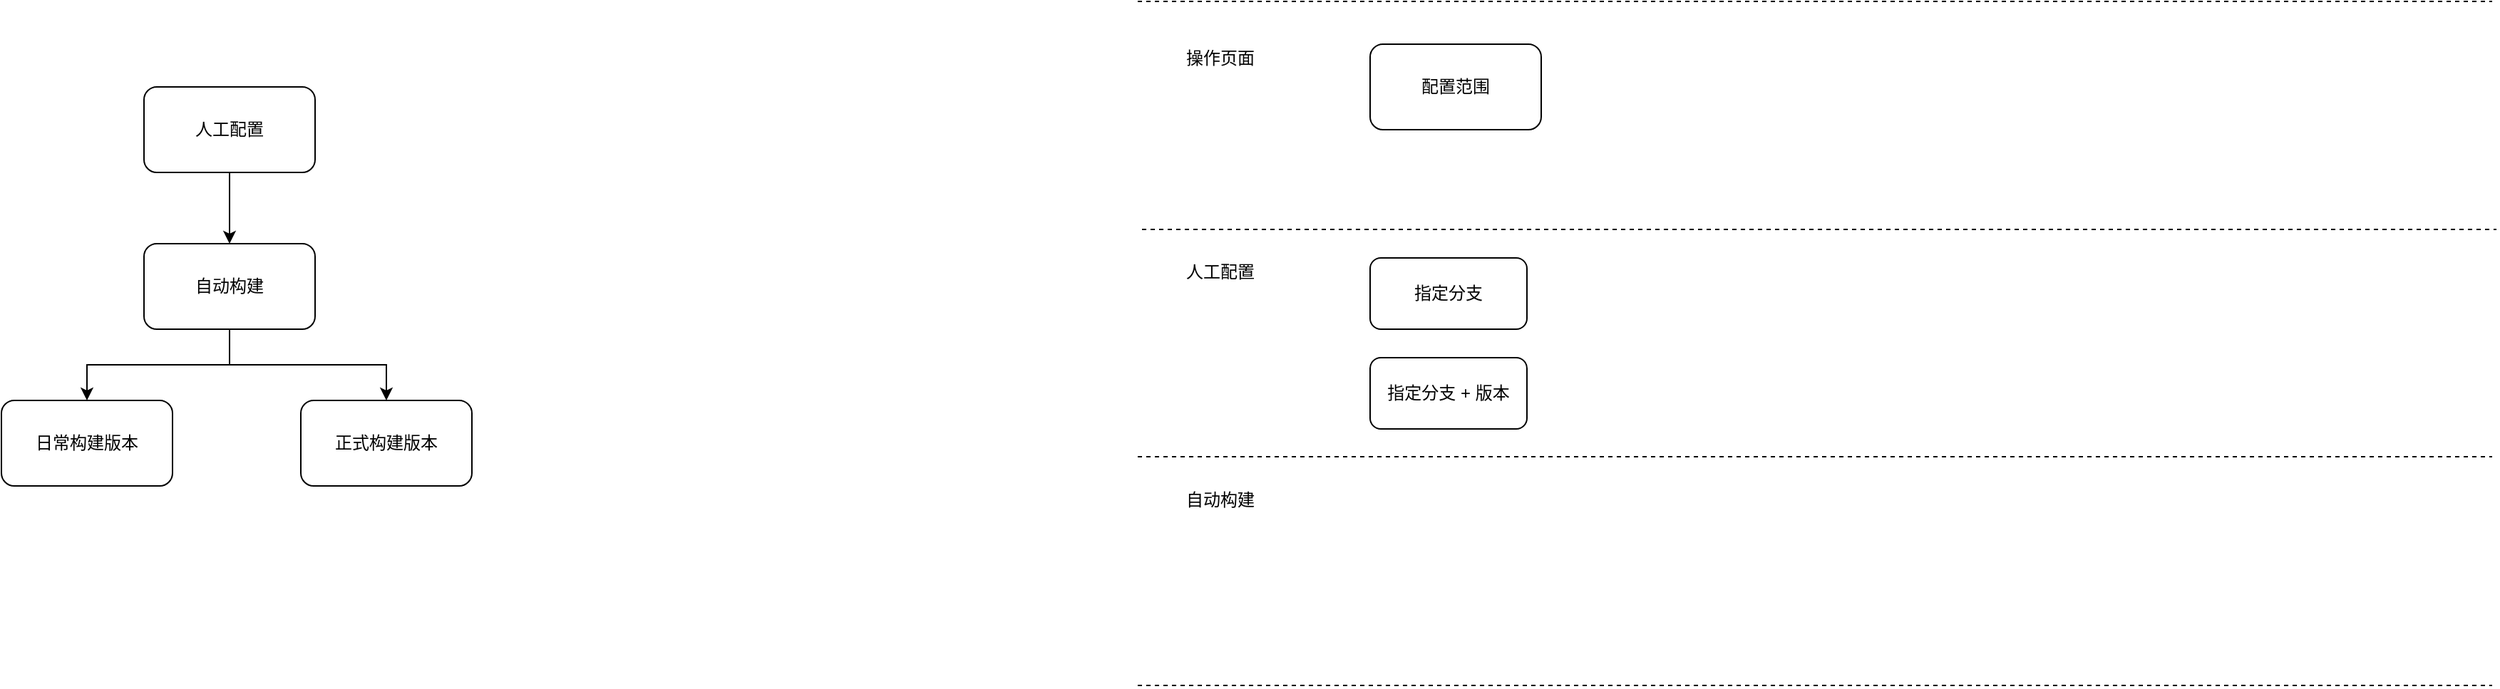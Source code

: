 <mxfile version="12.4.8" type="github">
  <diagram id="ApW3DDrOjDALBpVBkcUd" name="Page-1">
    <mxGraphModel dx="1149" dy="542" grid="1" gridSize="10" guides="1" tooltips="1" connect="1" arrows="1" fold="1" page="1" pageScale="1" pageWidth="827" pageHeight="1169" math="0" shadow="0">
      <root>
        <mxCell id="0"/>
        <mxCell id="1" parent="0"/>
        <mxCell id="ss-dwth7yBQRLIjQmPeW-2" value="" style="edgeStyle=orthogonalEdgeStyle;rounded=0;orthogonalLoop=1;jettySize=auto;html=1;" parent="1" source="1QEzGHq1Pu8JiyIyR0i3-1" target="1QEzGHq1Pu8JiyIyR0i3-2" edge="1">
          <mxGeometry relative="1" as="geometry"/>
        </mxCell>
        <mxCell id="1QEzGHq1Pu8JiyIyR0i3-1" value="人工配置" style="rounded=1;whiteSpace=wrap;html=1;" parent="1" vertex="1">
          <mxGeometry x="130" y="100" width="120" height="60" as="geometry"/>
        </mxCell>
        <mxCell id="ss-dwth7yBQRLIjQmPeW-4" value="" style="edgeStyle=orthogonalEdgeStyle;rounded=0;orthogonalLoop=1;jettySize=auto;html=1;entryX=0.5;entryY=0;entryDx=0;entryDy=0;" parent="1" source="1QEzGHq1Pu8JiyIyR0i3-2" target="ss-dwth7yBQRLIjQmPeW-1" edge="1">
          <mxGeometry relative="1" as="geometry">
            <mxPoint x="190" y="350" as="targetPoint"/>
          </mxGeometry>
        </mxCell>
        <mxCell id="ss-dwth7yBQRLIjQmPeW-6" value="" style="edgeStyle=orthogonalEdgeStyle;rounded=0;orthogonalLoop=1;jettySize=auto;html=1;entryX=0.5;entryY=0;entryDx=0;entryDy=0;" parent="1" source="1QEzGHq1Pu8JiyIyR0i3-2" target="1QEzGHq1Pu8JiyIyR0i3-3" edge="1">
          <mxGeometry relative="1" as="geometry">
            <mxPoint x="190" y="350" as="targetPoint"/>
          </mxGeometry>
        </mxCell>
        <mxCell id="1QEzGHq1Pu8JiyIyR0i3-2" value="自动构建" style="rounded=1;whiteSpace=wrap;html=1;" parent="1" vertex="1">
          <mxGeometry x="130" y="210" width="120" height="60" as="geometry"/>
        </mxCell>
        <mxCell id="1QEzGHq1Pu8JiyIyR0i3-3" value="日常构建版本" style="rounded=1;whiteSpace=wrap;html=1;" parent="1" vertex="1">
          <mxGeometry x="30" y="320" width="120" height="60" as="geometry"/>
        </mxCell>
        <mxCell id="ss-dwth7yBQRLIjQmPeW-1" value="正式构建版本" style="rounded=1;whiteSpace=wrap;html=1;" parent="1" vertex="1">
          <mxGeometry x="240" y="320" width="120" height="60" as="geometry"/>
        </mxCell>
        <mxCell id="nZFrfJ3mJIVUbRnAhzXt-1" value="" style="endArrow=none;dashed=1;html=1;" edge="1" parent="1">
          <mxGeometry width="50" height="50" relative="1" as="geometry">
            <mxPoint x="830" y="200" as="sourcePoint"/>
            <mxPoint x="1780" y="200" as="targetPoint"/>
          </mxGeometry>
        </mxCell>
        <mxCell id="nZFrfJ3mJIVUbRnAhzXt-2" value="人工配置" style="text;html=1;strokeColor=none;fillColor=none;align=center;verticalAlign=middle;whiteSpace=wrap;rounded=0;" vertex="1" parent="1">
          <mxGeometry x="860" y="220" width="50" height="20" as="geometry"/>
        </mxCell>
        <mxCell id="nZFrfJ3mJIVUbRnAhzXt-3" value="" style="endArrow=none;dashed=1;html=1;" edge="1" parent="1">
          <mxGeometry width="50" height="50" relative="1" as="geometry">
            <mxPoint x="827" y="520" as="sourcePoint"/>
            <mxPoint x="1777" y="520" as="targetPoint"/>
          </mxGeometry>
        </mxCell>
        <mxCell id="nZFrfJ3mJIVUbRnAhzXt-4" value="" style="endArrow=none;dashed=1;html=1;" edge="1" parent="1">
          <mxGeometry width="50" height="50" relative="1" as="geometry">
            <mxPoint x="827" y="359.5" as="sourcePoint"/>
            <mxPoint x="1777" y="359.5" as="targetPoint"/>
          </mxGeometry>
        </mxCell>
        <mxCell id="nZFrfJ3mJIVUbRnAhzXt-5" value="自动构建" style="text;html=1;strokeColor=none;fillColor=none;align=center;verticalAlign=middle;whiteSpace=wrap;rounded=0;" vertex="1" parent="1">
          <mxGeometry x="860" y="380" width="50" height="20" as="geometry"/>
        </mxCell>
        <mxCell id="nZFrfJ3mJIVUbRnAhzXt-9" value="指定分支 + 版本" style="rounded=1;whiteSpace=wrap;html=1;" vertex="1" parent="1">
          <mxGeometry x="990" y="290" width="110" height="50" as="geometry"/>
        </mxCell>
        <mxCell id="nZFrfJ3mJIVUbRnAhzXt-11" value="&lt;span style=&quot;white-space: normal&quot;&gt;配置范围&lt;/span&gt;" style="rounded=1;whiteSpace=wrap;html=1;" vertex="1" parent="1">
          <mxGeometry x="990" y="70" width="120" height="60" as="geometry"/>
        </mxCell>
        <mxCell id="nZFrfJ3mJIVUbRnAhzXt-13" value="" style="endArrow=none;dashed=1;html=1;" edge="1" parent="1">
          <mxGeometry width="50" height="50" relative="1" as="geometry">
            <mxPoint x="827" y="40" as="sourcePoint"/>
            <mxPoint x="1777" y="40" as="targetPoint"/>
          </mxGeometry>
        </mxCell>
        <mxCell id="nZFrfJ3mJIVUbRnAhzXt-14" value="操作页面" style="text;html=1;strokeColor=none;fillColor=none;align=center;verticalAlign=middle;whiteSpace=wrap;rounded=0;" vertex="1" parent="1">
          <mxGeometry x="860" y="70" width="50" height="20" as="geometry"/>
        </mxCell>
        <mxCell id="nZFrfJ3mJIVUbRnAhzXt-18" value="指定分支" style="rounded=1;whiteSpace=wrap;html=1;" vertex="1" parent="1">
          <mxGeometry x="990" y="220" width="110" height="50" as="geometry"/>
        </mxCell>
      </root>
    </mxGraphModel>
  </diagram>
</mxfile>

